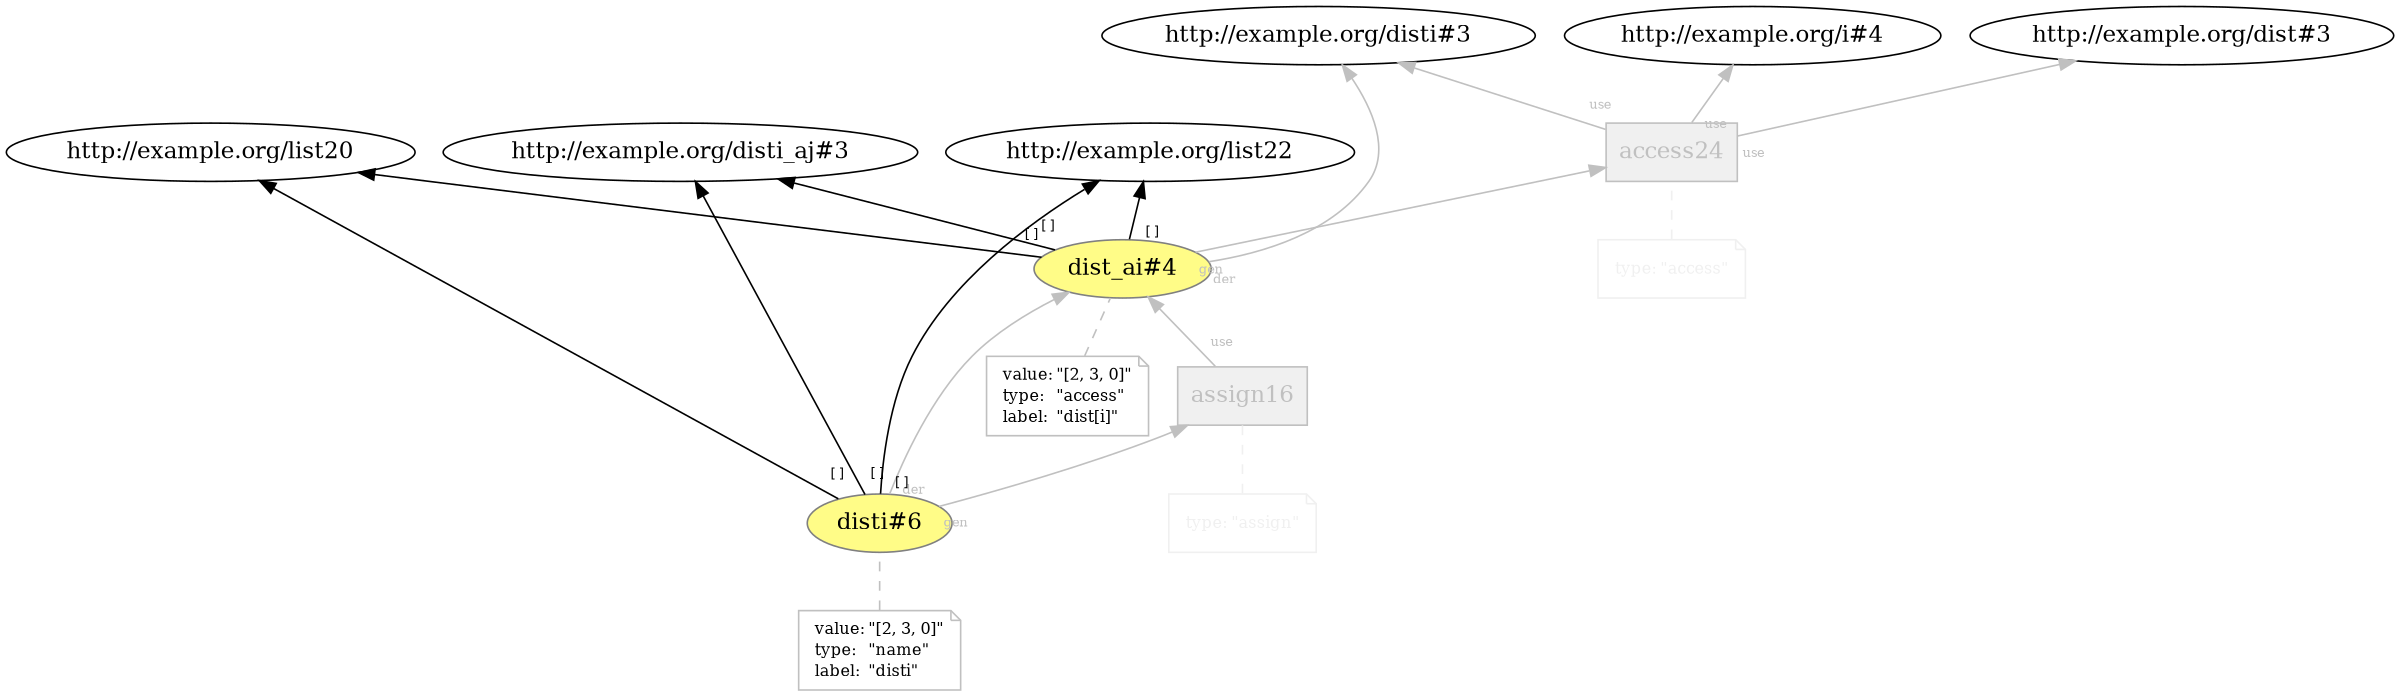 digraph "PROV" { size="16,12"; rankdir="BT";
"http://example.org/dist_ai#4" [fillcolor="#FFFC87",color="#808080",style="filled",label="dist_ai#4",URL="http://example.org/dist_ai#4"]
"-attrs0" [color="gray",shape="note",fontsize="10",fontcolor="black",label=<<TABLE cellpadding="0" border="0">
	<TR>
	    <TD align="left">value:</TD>
	    <TD align="left">&quot;[2, 3, 0]&quot;</TD>
	</TR>
	<TR>
	    <TD align="left">type:</TD>
	    <TD align="left">&quot;access&quot;</TD>
	</TR>
	<TR>
	    <TD align="left">label:</TD>
	    <TD align="left">&quot;dist[i]&quot;</TD>
	</TR>
</TABLE>>]
"-attrs0" -> "http://example.org/dist_ai#4" [color="gray",style="dashed",arrowhead="none"]
"http://example.org/dist_ai#4" -> "http://example.org/list20" [labelfontsize="8",labeldistance="1.5",color="black",labelangle="60.0",rotation="20",taillabel="[ ]"]
"http://example.org/dist_ai#4" -> "http://example.org/list22" [labelfontsize="8",labeldistance="1.5",color="black",labelangle="60.0",rotation="20",taillabel="[ ]"]
"http://example.org/dist_ai#4" -> "http://example.org/disti_aj#3" [labelfontsize="8",labeldistance="1.5",color="black",labelangle="60.0",rotation="20",taillabel="[ ]"]
"http://example.org/access24" [fillcolor="#F0F0F0",color="gray",shape="polygon",sides="4",style="filled",label="access24",URL="http://example.org/access24",fontcolor="gray"]
"-attrs1" [color="#F0F0F0",shape="note",fontsize="10",fontcolor="black",label=<<TABLE cellpadding="0" border="0">
	<TR>
	    <TD align="left"><font color="#F0F0F0">type:</font></TD>
	    <TD align="left"><font color="#F0F0F0">&quot;access&quot;</font></TD>
	</TR>
</TABLE>>]
"-attrs1" -> "http://example.org/access24" [color="#F0F0F0",style="dashed",arrowhead="none"]
"http://example.org/access24" -> "http://example.org/disti#3" [labelfontsize="8",labeldistance="1.5",color="gray",labelangle="60.0",rotation="20",taillabel="use",fontcolor="gray"]
"http://example.org/dist_ai#4" -> "http://example.org/disti#3" [labelfontsize="8",labeldistance="1.5",color="gray",labelangle="60.0",rotation="20",taillabel="der",fontcolor="gray"]
"http://example.org/dist_ai#4" -> "http://example.org/access24" [labelfontsize="8",labeldistance="1.5",color="gray",labelangle="60.0",rotation="20",taillabel="gen",fontcolor="gray"]
"http://example.org/access24" -> "http://example.org/dist#3" [labelfontsize="8",labeldistance="1.5",color="gray",labelangle="60.0",rotation="20",taillabel="use",fontcolor="gray"]
"http://example.org/access24" -> "http://example.org/i#4" [labelfontsize="8",labeldistance="1.5",color="gray",labelangle="60.0",rotation="20",taillabel="use",fontcolor="gray"]
"http://example.org/disti#6" [fillcolor="#FFFC87",color="#808080",style="filled",label="disti#6",URL="http://example.org/disti#6"]
"-attrs2" [color="gray",shape="note",fontsize="10",fontcolor="black",label=<<TABLE cellpadding="0" border="0">
	<TR>
	    <TD align="left">value:</TD>
	    <TD align="left">&quot;[2, 3, 0]&quot;</TD>
	</TR>
	<TR>
	    <TD align="left">type:</TD>
	    <TD align="left">&quot;name&quot;</TD>
	</TR>
	<TR>
	    <TD align="left">label:</TD>
	    <TD align="left">&quot;disti&quot;</TD>
	</TR>
</TABLE>>]
"-attrs2" -> "http://example.org/disti#6" [color="gray",style="dashed",arrowhead="none"]
"http://example.org/disti#6" -> "http://example.org/list20" [labelfontsize="8",labeldistance="1.5",color="black",labelangle="60.0",rotation="20",taillabel="[ ]"]
"http://example.org/disti#6" -> "http://example.org/list22" [labelfontsize="8",labeldistance="1.5",color="black",labelangle="60.0",rotation="20",taillabel="[ ]"]
"http://example.org/disti#6" -> "http://example.org/disti_aj#3" [labelfontsize="8",labeldistance="1.5",color="black",labelangle="60.0",rotation="20",taillabel="[ ]"]
"http://example.org/assign16" [fillcolor="#F0F0F0",color="gray",shape="polygon",sides="4",style="filled",label="assign16",URL="http://example.org/assign16",fontcolor="gray"]
"-attrs3" [color="#F0F0F0",shape="note",fontsize="10",fontcolor="black",label=<<TABLE cellpadding="0" border="0">
	<TR>
	    <TD align="left"><font color="#F0F0F0">type:</font></TD>
	    <TD align="left"><font color="#F0F0F0">&quot;assign&quot;</font></TD>
	</TR>
</TABLE>>]
"-attrs3" -> "http://example.org/assign16" [color="#F0F0F0",style="dashed",arrowhead="none"]
"http://example.org/assign16" -> "http://example.org/dist_ai#4" [labelfontsize="8",labeldistance="1.5",color="gray",labelangle="60.0",rotation="20",taillabel="use",fontcolor="gray"]
"http://example.org/disti#6" -> "http://example.org/dist_ai#4" [labelfontsize="8",labeldistance="1.5",color="gray",labelangle="60.0",rotation="20",taillabel="der",fontcolor="gray"]
"http://example.org/disti#6" -> "http://example.org/assign16" [labelfontsize="8",labeldistance="1.5",color="gray",labelangle="60.0",rotation="20",taillabel="gen",fontcolor="gray"]
}